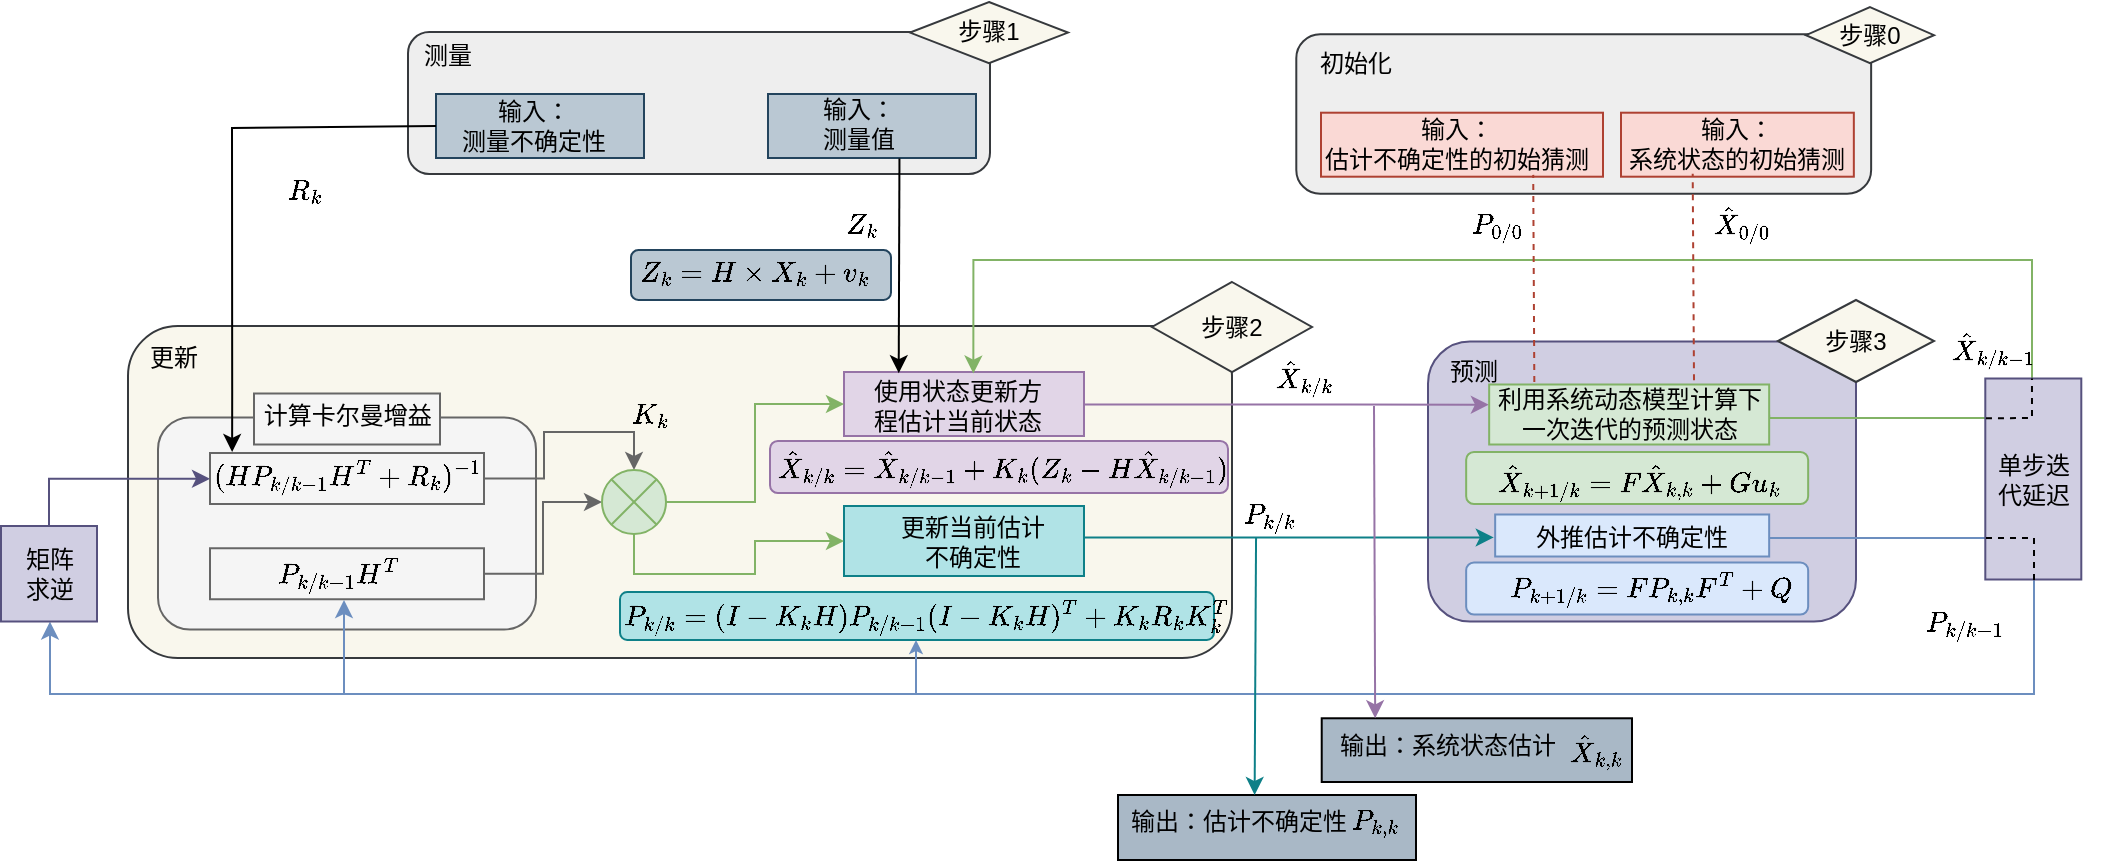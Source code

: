 <mxfile version="24.7.10">
  <diagram name="第 1 页" id="nXlBeoLmZDWUBnlcILY9">
    <mxGraphModel dx="2474" dy="1106" grid="0" gridSize="10" guides="1" tooltips="1" connect="1" arrows="1" fold="1" page="0" pageScale="1" pageWidth="827" pageHeight="1169" math="1" shadow="0">
      <root>
        <mxCell id="0" />
        <mxCell id="1" parent="0" />
        <mxCell id="0fx10O7DeUbAbGrjflrV-1" value="" style="rounded=0;whiteSpace=wrap;html=1;fillColor=#A9B8C6;" parent="1" vertex="1">
          <mxGeometry x="506.86" y="436.14" width="155.14" height="31.86" as="geometry" />
        </mxCell>
        <mxCell id="0fx10O7DeUbAbGrjflrV-2" value="&lt;span style=&quot;forced-color-adjust: none; color: rgb(0, 0, 0); font-family: Helvetica; font-size: 12px; font-style: normal; font-variant-ligatures: normal; font-variant-caps: normal; font-weight: 400; letter-spacing: normal; orphans: 2; text-align: left; text-indent: 0px; text-transform: none; widows: 2; word-spacing: 0px; -webkit-text-stroke-width: 0px; white-space: normal; text-decoration-thickness: initial; text-decoration-style: initial; text-decoration-color: initial; float: none; display: inline !important; background-color: rgb(169, 184, 198);&quot;&gt;输出：系统状态估计&lt;/span&gt;" style="text;whiteSpace=wrap;html=1;opacity=0;" parent="1" vertex="1">
          <mxGeometry x="514.08" y="436.14" width="132.42" height="28.86" as="geometry" />
        </mxCell>
        <mxCell id="0fx10O7DeUbAbGrjflrV-3" value="" style="rounded=1;whiteSpace=wrap;html=1;fillColor=#bac8d3;strokeColor=#23445d;" parent="1" vertex="1">
          <mxGeometry x="161.5" y="202" width="130" height="25" as="geometry" />
        </mxCell>
        <mxCell id="0fx10O7DeUbAbGrjflrV-4" value="" style="rounded=1;whiteSpace=wrap;html=1;fillColor=#f9f7ed;strokeColor=#36393d;" parent="1" vertex="1">
          <mxGeometry x="-90" y="240" width="552" height="166" as="geometry" />
        </mxCell>
        <mxCell id="0fx10O7DeUbAbGrjflrV-5" value="" style="rounded=0;whiteSpace=wrap;html=1;fillColor=#A9B8C6;" parent="1" vertex="1">
          <mxGeometry x="405" y="474.5" width="149" height="32.5" as="geometry" />
        </mxCell>
        <mxCell id="0fx10O7DeUbAbGrjflrV-6" value="" style="rounded=1;whiteSpace=wrap;html=1;fillColor=#d0cee2;strokeColor=#56517e;" parent="1" vertex="1">
          <mxGeometry x="560" y="247.75" width="214" height="140" as="geometry" />
        </mxCell>
        <mxCell id="0fx10O7DeUbAbGrjflrV-7" value="" style="rounded=1;whiteSpace=wrap;html=1;fillColor=#d5e8d4;strokeColor=#82b366;" parent="1" vertex="1">
          <mxGeometry x="579.08" y="303" width="171" height="26" as="geometry" />
        </mxCell>
        <mxCell id="0fx10O7DeUbAbGrjflrV-8" value="" style="rounded=1;whiteSpace=wrap;html=1;fillColor=#dae8fc;strokeColor=#6c8ebf;" parent="1" vertex="1">
          <mxGeometry x="579.08" y="358.25" width="171" height="26" as="geometry" />
        </mxCell>
        <mxCell id="0fx10O7DeUbAbGrjflrV-9" style="edgeStyle=orthogonalEdgeStyle;rounded=0;orthogonalLoop=1;jettySize=auto;html=1;strokeColor=#6C8EBF;entryX=0.5;entryY=1;entryDx=0;entryDy=0;" parent="1" source="0fx10O7DeUbAbGrjflrV-10" target="0fx10O7DeUbAbGrjflrV-83" edge="1">
          <mxGeometry relative="1" as="geometry">
            <mxPoint x="-46" y="391" as="targetPoint" />
            <Array as="points">
              <mxPoint x="863" y="346" />
              <mxPoint x="863" y="424" />
              <mxPoint x="-129" y="424" />
              <mxPoint x="-129" y="388" />
            </Array>
          </mxGeometry>
        </mxCell>
        <mxCell id="0fx10O7DeUbAbGrjflrV-10" value="" style="rounded=0;whiteSpace=wrap;html=1;fillColor=#dae8fc;strokeColor=#6c8ebf;" parent="1" vertex="1">
          <mxGeometry x="593.58" y="334.25" width="137" height="21" as="geometry" />
        </mxCell>
        <mxCell id="0fx10O7DeUbAbGrjflrV-11" value="" style="rounded=1;whiteSpace=wrap;html=1;fillColor=#eeeeee;strokeColor=#36393d;" parent="1" vertex="1">
          <mxGeometry x="494.15" y="94.14" width="287.42" height="79.78" as="geometry" />
        </mxCell>
        <mxCell id="0fx10O7DeUbAbGrjflrV-12" value="" style="rounded=0;whiteSpace=wrap;html=1;fillColor=#fad9d5;strokeColor=#ae4132;" parent="1" vertex="1">
          <mxGeometry x="506.5" y="133.35" width="141" height="32" as="geometry" />
        </mxCell>
        <mxCell id="0fx10O7DeUbAbGrjflrV-13" value="" style="rounded=0;whiteSpace=wrap;html=1;fillColor=#fad9d5;strokeColor=#ae4132;" parent="1" vertex="1">
          <mxGeometry x="656.5" y="133.35" width="116.42" height="32" as="geometry" />
        </mxCell>
        <mxCell id="0fx10O7DeUbAbGrjflrV-14" value="" style="rounded=1;whiteSpace=wrap;html=1;fillColor=#eeeeee;strokeColor=#36393d;" parent="1" vertex="1">
          <mxGeometry x="50" y="93" width="291" height="71" as="geometry" />
        </mxCell>
        <mxCell id="0fx10O7DeUbAbGrjflrV-15" value="" style="rounded=0;whiteSpace=wrap;html=1;fillColor=#bac8d3;strokeColor=#23445d;" parent="1" vertex="1">
          <mxGeometry x="64" y="124" width="104" height="32" as="geometry" />
        </mxCell>
        <mxCell id="0fx10O7DeUbAbGrjflrV-16" value="" style="rounded=0;whiteSpace=wrap;html=1;fillColor=#bac8d3;strokeColor=#23445d;" parent="1" vertex="1">
          <mxGeometry x="230" y="124" width="104" height="32" as="geometry" />
        </mxCell>
        <mxCell id="0fx10O7DeUbAbGrjflrV-17" value="" style="rounded=1;whiteSpace=wrap;html=1;fillColor=#f5f5f5;fontColor=#333333;strokeColor=#666666;" parent="1" vertex="1">
          <mxGeometry x="-75" y="285.75" width="189" height="106" as="geometry" />
        </mxCell>
        <mxCell id="0fx10O7DeUbAbGrjflrV-18" value="" style="rounded=1;whiteSpace=wrap;html=1;fillColor=#b0e3e6;strokeColor=#0e8088;" parent="1" vertex="1">
          <mxGeometry x="156" y="373" width="297" height="24" as="geometry" />
        </mxCell>
        <mxCell id="0fx10O7DeUbAbGrjflrV-19" value="" style="rounded=1;whiteSpace=wrap;html=1;fillColor=#e1d5e7;strokeColor=#9673a6;" parent="1" vertex="1">
          <mxGeometry x="231" y="297.5" width="229" height="26" as="geometry" />
        </mxCell>
        <mxCell id="0fx10O7DeUbAbGrjflrV-20" style="edgeStyle=orthogonalEdgeStyle;rounded=0;orthogonalLoop=1;jettySize=auto;html=1;exitX=1;exitY=0.5;exitDx=0;exitDy=0;strokeColor=#0E8088;entryX=-0.005;entryY=0.545;entryDx=0;entryDy=0;entryPerimeter=0;" parent="1" source="0fx10O7DeUbAbGrjflrV-21" target="0fx10O7DeUbAbGrjflrV-10" edge="1">
          <mxGeometry relative="1" as="geometry">
            <mxPoint x="588" y="345" as="targetPoint" />
            <Array as="points">
              <mxPoint x="388" y="346" />
            </Array>
          </mxGeometry>
        </mxCell>
        <mxCell id="0fx10O7DeUbAbGrjflrV-21" value="" style="rounded=0;whiteSpace=wrap;html=1;fillColor=#b0e3e6;strokeColor=#0e8088;" parent="1" vertex="1">
          <mxGeometry x="268" y="330" width="120" height="35" as="geometry" />
        </mxCell>
        <mxCell id="0fx10O7DeUbAbGrjflrV-22" style="edgeStyle=orthogonalEdgeStyle;rounded=0;orthogonalLoop=1;jettySize=auto;html=1;fillColor=#e1d5e7;strokeColor=#9673A6;entryX=-0.001;entryY=0.336;entryDx=0;entryDy=0;entryPerimeter=0;" parent="1" source="0fx10O7DeUbAbGrjflrV-23" target="0fx10O7DeUbAbGrjflrV-35" edge="1">
          <mxGeometry relative="1" as="geometry">
            <Array as="points">
              <mxPoint x="521" y="279" />
            </Array>
          </mxGeometry>
        </mxCell>
        <mxCell id="0fx10O7DeUbAbGrjflrV-23" value="" style="rounded=0;whiteSpace=wrap;html=1;fillColor=#e1d5e7;strokeColor=#9673a6;" parent="1" vertex="1">
          <mxGeometry x="268" y="263" width="120" height="32" as="geometry" />
        </mxCell>
        <mxCell id="0fx10O7DeUbAbGrjflrV-24" value="" style="rounded=0;whiteSpace=wrap;html=1;fillColor=#f5f5f5;strokeColor=#666666;fontColor=#333333;" parent="1" vertex="1">
          <mxGeometry x="-27" y="273.75" width="93" height="25.5" as="geometry" />
        </mxCell>
        <mxCell id="0fx10O7DeUbAbGrjflrV-25" value="测量" style="text;html=1;align=center;verticalAlign=middle;whiteSpace=wrap;rounded=0;" parent="1" vertex="1">
          <mxGeometry x="39.5" y="89.78" width="60" height="30" as="geometry" />
        </mxCell>
        <mxCell id="0fx10O7DeUbAbGrjflrV-26" value="输入：&lt;div&gt;测量不确定性&lt;/div&gt;" style="text;html=1;align=center;verticalAlign=middle;whiteSpace=wrap;rounded=0;" parent="1" vertex="1">
          <mxGeometry x="66" y="125" width="94" height="30" as="geometry" />
        </mxCell>
        <mxCell id="0fx10O7DeUbAbGrjflrV-27" value="输入：&lt;div&gt;测量值&lt;/div&gt;" style="text;html=1;align=center;verticalAlign=middle;whiteSpace=wrap;rounded=0;" parent="1" vertex="1">
          <mxGeometry x="230" y="124" width="91" height="30" as="geometry" />
        </mxCell>
        <mxCell id="0fx10O7DeUbAbGrjflrV-28" value="步骤1" style="rhombus;whiteSpace=wrap;html=1;fillColor=#f9f7ed;strokeColor=#36393d;" parent="1" vertex="1">
          <mxGeometry x="301" y="78" width="79" height="30.57" as="geometry" />
        </mxCell>
        <mxCell id="0fx10O7DeUbAbGrjflrV-29" value="初始化" style="text;html=1;align=center;verticalAlign=middle;whiteSpace=wrap;rounded=0;" parent="1" vertex="1">
          <mxGeometry x="494.15" y="94" width="60" height="30" as="geometry" />
        </mxCell>
        <mxCell id="0fx10O7DeUbAbGrjflrV-30" value="输入：&lt;div&gt;估计不确定性的初始猜测&lt;/div&gt;" style="text;html=1;align=center;verticalAlign=middle;whiteSpace=wrap;rounded=0;" parent="1" vertex="1">
          <mxGeometry x="506.5" y="134.35" width="135" height="30" as="geometry" />
        </mxCell>
        <mxCell id="0fx10O7DeUbAbGrjflrV-31" value="输入：&lt;div&gt;系统状态的初始猜测&lt;/div&gt;" style="text;html=1;align=center;verticalAlign=middle;whiteSpace=wrap;rounded=0;" parent="1" vertex="1">
          <mxGeometry x="656.5" y="134.35" width="114.5" height="30" as="geometry" />
        </mxCell>
        <mxCell id="0fx10O7DeUbAbGrjflrV-32" value="步骤0" style="rhombus;whiteSpace=wrap;html=1;fillColor=#f9f7ed;strokeColor=#36393d;" parent="1" vertex="1">
          <mxGeometry x="749.0" y="80.57" width="64" height="28" as="geometry" />
        </mxCell>
        <mxCell id="0fx10O7DeUbAbGrjflrV-33" value="预测" style="text;html=1;align=center;verticalAlign=middle;whiteSpace=wrap;rounded=0;" parent="1" vertex="1">
          <mxGeometry x="553" y="247.75" width="60" height="30" as="geometry" />
        </mxCell>
        <mxCell id="0fx10O7DeUbAbGrjflrV-34" style="edgeStyle=orthogonalEdgeStyle;rounded=0;orthogonalLoop=1;jettySize=auto;html=1;exitX=1;exitY=0.5;exitDx=0;exitDy=0;entryX=0.539;entryY=0.025;entryDx=0;entryDy=0;entryPerimeter=0;strokeColor=#82B366;" parent="1" source="0fx10O7DeUbAbGrjflrV-35" target="0fx10O7DeUbAbGrjflrV-23" edge="1">
          <mxGeometry relative="1" as="geometry">
            <mxPoint x="611" y="207" as="targetPoint" />
            <Array as="points">
              <mxPoint x="731" y="286" />
              <mxPoint x="862" y="286" />
              <mxPoint x="862" y="207" />
              <mxPoint x="333" y="207" />
            </Array>
          </mxGeometry>
        </mxCell>
        <mxCell id="0fx10O7DeUbAbGrjflrV-35" value="利用系统动态模型计算下一次迭代的预测状态" style="text;html=1;align=center;verticalAlign=middle;whiteSpace=wrap;rounded=0;fillColor=#d5e8d4;strokeColor=#82b366;" parent="1" vertex="1">
          <mxGeometry x="590.58" y="269.25" width="140" height="30" as="geometry" />
        </mxCell>
        <mxCell id="0fx10O7DeUbAbGrjflrV-36" value="外推估计不确定性" style="text;html=1;align=center;verticalAlign=middle;whiteSpace=wrap;rounded=0;" parent="1" vertex="1">
          <mxGeometry x="601.94" y="331.25" width="120" height="30" as="geometry" />
        </mxCell>
        <mxCell id="0fx10O7DeUbAbGrjflrV-37" value="步骤3" style="rhombus;whiteSpace=wrap;html=1;fillColor=#f9f7ed;strokeColor=#36393d;" parent="1" vertex="1">
          <mxGeometry x="735" y="227" width="78" height="41" as="geometry" />
        </mxCell>
        <mxCell id="0fx10O7DeUbAbGrjflrV-38" value="更新" style="text;html=1;align=center;verticalAlign=middle;whiteSpace=wrap;rounded=0;" parent="1" vertex="1">
          <mxGeometry x="-97" y="241.25" width="60" height="30" as="geometry" />
        </mxCell>
        <mxCell id="0fx10O7DeUbAbGrjflrV-39" value="使用状态更新方程估计当前状态" style="text;html=1;align=center;verticalAlign=middle;whiteSpace=wrap;rounded=0;" parent="1" vertex="1">
          <mxGeometry x="276.5" y="265" width="96" height="30" as="geometry" />
        </mxCell>
        <mxCell id="0fx10O7DeUbAbGrjflrV-40" value="更新当前估计不确定性" style="text;html=1;align=center;verticalAlign=middle;whiteSpace=wrap;rounded=0;" parent="1" vertex="1">
          <mxGeometry x="291.5" y="332.5" width="81" height="30" as="geometry" />
        </mxCell>
        <mxCell id="0fx10O7DeUbAbGrjflrV-41" value="步骤2" style="rhombus;whiteSpace=wrap;html=1;fillColor=#f9f7ed;strokeColor=#36393d;" parent="1" vertex="1">
          <mxGeometry x="422" y="218" width="80" height="45" as="geometry" />
        </mxCell>
        <mxCell id="0fx10O7DeUbAbGrjflrV-44" value="计算卡尔曼增益&amp;nbsp;" style="text;html=1;align=center;verticalAlign=middle;whiteSpace=wrap;rounded=0;" parent="1" vertex="1">
          <mxGeometry x="-27" y="271.25" width="97" height="28" as="geometry" />
        </mxCell>
        <mxCell id="0fx10O7DeUbAbGrjflrV-45" value="$$P_{k/k}=(I-K_{k}H)P_{k/k-1}(I-K_{k}H)^{T}+K_{k}R_{k}K_{k}^{T}$$" style="text;whiteSpace=wrap;" parent="1" vertex="1">
          <mxGeometry x="156" y="357.75" width="293" height="44" as="geometry" />
        </mxCell>
        <mxCell id="0fx10O7DeUbAbGrjflrV-47" value="$$Z_k=H\times X_{k}+v_k$$" style="text;whiteSpace=wrap;" parent="1" vertex="1">
          <mxGeometry x="164" y="188" width="120" height="36" as="geometry" />
        </mxCell>
        <mxCell id="0fx10O7DeUbAbGrjflrV-48" value="$$\hat{X}_{k/k}={{\hat{X}_{k/k-1}+K_{k}(Z_{k}-H\hat{X}_{k/k-1})}}$$" style="text;whiteSpace=wrap;" parent="1" vertex="1">
          <mxGeometry x="233" y="281.5" width="190" height="36" as="geometry" />
        </mxCell>
        <mxCell id="0fx10O7DeUbAbGrjflrV-49" value="$${{P_{k+1/k}=FP_{k,k}F^{T}+Q}}$$" style="text;whiteSpace=wrap;" parent="1" vertex="1">
          <mxGeometry x="599.08" y="344" width="140" height="36" as="geometry" />
        </mxCell>
        <mxCell id="0fx10O7DeUbAbGrjflrV-50" value="$$\hat{X}_{k+1/k}=F\hat{X}_{k,k}+Gu_{k}$$" style="text;whiteSpace=wrap;" parent="1" vertex="1">
          <mxGeometry x="593.3" y="289" width="137.28" height="36" as="geometry" />
        </mxCell>
        <mxCell id="0fx10O7DeUbAbGrjflrV-51" value="$$P_{0/0}$$" style="text;whiteSpace=wrap;" parent="1" vertex="1">
          <mxGeometry x="580" y="164" width="54.84" height="35.86" as="geometry" />
        </mxCell>
        <mxCell id="0fx10O7DeUbAbGrjflrV-52" value="$$\hat{X}_{0/0}$$" style="text;html=1;align=center;verticalAlign=middle;resizable=0;points=[];autosize=1;strokeColor=none;fillColor=none;" parent="1" vertex="1">
          <mxGeometry x="660.5" y="176" width="112" height="26" as="geometry" />
        </mxCell>
        <mxCell id="0fx10O7DeUbAbGrjflrV-53" value="&lt;span style=&quot;color: rgb(0, 0, 0); font-family: Helvetica; font-size: 12px; font-style: normal; font-variant-ligatures: normal; font-variant-caps: normal; font-weight: 400; letter-spacing: normal; orphans: 2; text-align: left; text-indent: 0px; text-transform: none; widows: 2; word-spacing: 0px; -webkit-text-stroke-width: 0px; white-space: normal; background-color: rgb(251, 251, 251); text-decoration-thickness: initial; text-decoration-style: initial; text-decoration-color: initial; display: inline !important; float: none;&quot;&gt;$$Z_k$$&lt;/span&gt;" style="text;whiteSpace=wrap;html=1;" parent="1" vertex="1">
          <mxGeometry x="266.5" y="164" width="25" height="36" as="geometry" />
        </mxCell>
        <mxCell id="0fx10O7DeUbAbGrjflrV-54" value="&lt;span style=&quot;color: rgb(0, 0, 0); font-family: Helvetica; font-size: 12px; font-style: normal; font-variant-ligatures: normal; font-variant-caps: normal; font-weight: 400; letter-spacing: normal; orphans: 2; text-align: left; text-indent: 0px; text-transform: none; widows: 2; word-spacing: 0px; -webkit-text-stroke-width: 0px; white-space: normal; background-color: rgb(251, 251, 251); text-decoration-thickness: initial; text-decoration-style: initial; text-decoration-color: initial; display: inline !important; float: none;&quot;&gt;$$R_k$$&lt;/span&gt;" style="text;whiteSpace=wrap;html=1;" parent="1" vertex="1">
          <mxGeometry x="-12" y="147" width="25" height="36" as="geometry" />
        </mxCell>
        <mxCell id="0fx10O7DeUbAbGrjflrV-56" value="&lt;span style=&quot;color: rgb(0, 0, 0); font-family: Helvetica; font-size: 12px; font-style: normal; font-variant-ligatures: normal; font-variant-caps: normal; font-weight: 400; letter-spacing: normal; orphans: 2; text-align: left; text-indent: 0px; text-transform: none; widows: 2; word-spacing: 0px; -webkit-text-stroke-width: 0px; white-space: normal; background-color: rgb(251, 251, 251); text-decoration-thickness: initial; text-decoration-style: initial; text-decoration-color: initial; display: inline !important; float: none;&quot;&gt;$$P_{k/k}$$&lt;/span&gt;" style="text;html=1;align=center;verticalAlign=middle;resizable=0;points=[];autosize=1;strokeColor=none;fillColor=none;" parent="1" vertex="1">
          <mxGeometry x="439" y="321.5" width="83" height="26" as="geometry" />
        </mxCell>
        <mxCell id="0fx10O7DeUbAbGrjflrV-57" value="&lt;span style=&quot;color: rgb(0, 0, 0); font-family: Helvetica; font-size: 12px; font-style: normal; font-variant-ligatures: normal; font-variant-caps: normal; font-weight: 400; letter-spacing: normal; orphans: 2; text-align: left; text-indent: 0px; text-transform: none; widows: 2; word-spacing: 0px; -webkit-text-stroke-width: 0px; white-space: normal; background-color: rgb(251, 251, 251); text-decoration-thickness: initial; text-decoration-style: initial; text-decoration-color: initial; display: inline !important; float: none;&quot;&gt;$$\hat{X}_{k/k}$$&lt;/span&gt;" style="text;html=1;align=center;verticalAlign=middle;resizable=0;points=[];autosize=1;strokeColor=none;fillColor=none;" parent="1" vertex="1">
          <mxGeometry x="442" y="253" width="111" height="26" as="geometry" />
        </mxCell>
        <mxCell id="0fx10O7DeUbAbGrjflrV-58" value="&lt;span style=&quot;color: rgb(0, 0, 0); font-family: Helvetica; font-size: 12px; font-style: normal; font-variant-ligatures: normal; font-variant-caps: normal; font-weight: 400; letter-spacing: normal; orphans: 2; text-align: left; text-indent: 0px; text-transform: none; widows: 2; word-spacing: 0px; -webkit-text-stroke-width: 0px; white-space: normal; background-color: rgb(251, 251, 251); text-decoration-thickness: initial; text-decoration-style: initial; text-decoration-color: initial; display: inline !important; float: none;&quot;&gt;$$P_{k/k-1}$$&lt;/span&gt;" style="text;html=1;align=center;verticalAlign=middle;resizable=0;points=[];autosize=1;strokeColor=none;fillColor=none;" parent="1" vertex="1">
          <mxGeometry x="781.57" y="375.75" width="93" height="26" as="geometry" />
        </mxCell>
        <mxCell id="0fx10O7DeUbAbGrjflrV-59" value="&lt;span style=&quot;color: rgb(0, 0, 0); font-family: Helvetica; font-size: 12px; font-style: normal; font-variant-ligatures: normal; font-variant-caps: normal; font-weight: 400; letter-spacing: normal; orphans: 2; text-align: left; text-indent: 0px; text-transform: none; widows: 2; word-spacing: 0px; -webkit-text-stroke-width: 0px; white-space: normal; background-color: rgb(251, 251, 251); text-decoration-thickness: initial; text-decoration-style: initial; text-decoration-color: initial; display: inline !important; float: none;&quot;&gt;$$P_{k,k}$$&lt;/span&gt;" style="text;html=1;align=center;verticalAlign=middle;resizable=0;points=[];autosize=1;strokeColor=none;fillColor=none;" parent="1" vertex="1">
          <mxGeometry x="491" y="474.5" width="83" height="26" as="geometry" />
        </mxCell>
        <mxCell id="0fx10O7DeUbAbGrjflrV-60" value="&lt;div&gt;&lt;br&gt;&lt;/div&gt;" style="text;html=1;align=center;verticalAlign=middle;resizable=0;points=[];autosize=1;strokeColor=none;fillColor=none;" parent="1" vertex="1">
          <mxGeometry x="625" y="445.14" width="18" height="26" as="geometry" />
        </mxCell>
        <mxCell id="0fx10O7DeUbAbGrjflrV-61" value="&lt;span style=&quot;color: rgb(0, 0, 0); font-family: Helvetica; font-size: 12px; font-style: normal; font-variant-ligatures: normal; font-variant-caps: normal; font-weight: 400; letter-spacing: normal; orphans: 2; text-align: left; text-indent: 0px; text-transform: none; widows: 2; word-spacing: 0px; -webkit-text-stroke-width: 0px; white-space: normal; background-color: rgb(251, 251, 251); text-decoration-thickness: initial; text-decoration-style: initial; text-decoration-color: initial; display: inline !important; float: none;&quot;&gt;$$\hat{X}_{k,k}$$&lt;/span&gt;" style="text;whiteSpace=wrap;html=1;" parent="1" vertex="1">
          <mxGeometry x="628.86" y="424" width="29" height="37.14" as="geometry" />
        </mxCell>
        <mxCell id="0fx10O7DeUbAbGrjflrV-62" value="输出：估计不确定性" style="text;html=1;align=center;verticalAlign=middle;resizable=0;points=[];autosize=1;strokeColor=none;fillColor=none;" parent="1" vertex="1">
          <mxGeometry x="402" y="474.5" width="126" height="26" as="geometry" />
        </mxCell>
        <mxCell id="0fx10O7DeUbAbGrjflrV-63" value="单步迭代延迟" style="rounded=0;whiteSpace=wrap;html=1;fillColor=#d0cee2;strokeColor=#56517e;" parent="1" vertex="1">
          <mxGeometry x="838.65" y="266.25" width="48" height="100.5" as="geometry" />
        </mxCell>
        <mxCell id="0fx10O7DeUbAbGrjflrV-64" value="&lt;span style=&quot;color: rgb(0, 0, 0); font-family: Helvetica; font-size: 12px; font-style: normal; font-variant-ligatures: normal; font-variant-caps: normal; font-weight: 400; letter-spacing: normal; orphans: 2; text-align: left; text-indent: 0px; text-transform: none; widows: 2; word-spacing: 0px; -webkit-text-stroke-width: 0px; white-space: normal; background-color: rgb(251, 251, 251); text-decoration-thickness: initial; text-decoration-style: initial; text-decoration-color: initial; display: inline !important; float: none;&quot;&gt;$$\hat{X}_{k/k-1}$$&lt;/span&gt;" style="text;html=1;align=center;verticalAlign=middle;resizable=0;points=[];autosize=1;strokeColor=none;fillColor=none;" parent="1" vertex="1">
          <mxGeometry x="781.57" y="239" width="121" height="26" as="geometry" />
        </mxCell>
        <mxCell id="0fx10O7DeUbAbGrjflrV-65" value="" style="endArrow=classic;html=1;rounded=0;entryX=0.082;entryY=0.393;entryDx=0;entryDy=0;entryPerimeter=0;exitX=0;exitY=0.5;exitDx=0;exitDy=0;" parent="1" source="0fx10O7DeUbAbGrjflrV-15" target="0fx10O7DeUbAbGrjflrV-82" edge="1">
          <mxGeometry width="50" height="50" relative="1" as="geometry">
            <mxPoint x="63" y="141" as="sourcePoint" />
            <mxPoint x="-67.9" y="272.12" as="targetPoint" />
            <Array as="points">
              <mxPoint x="-38" y="141" />
              <mxPoint x="-37.9" y="271.81" />
            </Array>
          </mxGeometry>
        </mxCell>
        <mxCell id="0fx10O7DeUbAbGrjflrV-66" value="" style="endArrow=classic;html=1;rounded=0;entryX=0.228;entryY=0.018;entryDx=0;entryDy=0;entryPerimeter=0;exitX=0.632;exitY=1.008;exitDx=0;exitDy=0;exitPerimeter=0;" parent="1" source="0fx10O7DeUbAbGrjflrV-16" target="0fx10O7DeUbAbGrjflrV-23" edge="1">
          <mxGeometry width="50" height="50" relative="1" as="geometry">
            <mxPoint x="296" y="157" as="sourcePoint" />
            <mxPoint x="267.72" y="278.12" as="targetPoint" />
          </mxGeometry>
        </mxCell>
        <mxCell id="0fx10O7DeUbAbGrjflrV-67" value="" style="endArrow=classic;html=1;rounded=0;exitX=0.422;exitY=0.942;exitDx=0;exitDy=0;exitPerimeter=0;strokeColor=#0E8088;entryX=0.549;entryY=-0.006;entryDx=0;entryDy=0;entryPerimeter=0;" parent="1" source="0fx10O7DeUbAbGrjflrV-56" edge="1">
          <mxGeometry width="50" height="50" relative="1" as="geometry">
            <mxPoint x="473.001" y="346.698" as="sourcePoint" />
            <mxPoint x="473.314" y="474.504" as="targetPoint" />
          </mxGeometry>
        </mxCell>
        <mxCell id="0fx10O7DeUbAbGrjflrV-68" value="" style="endArrow=classic;html=1;rounded=0;strokeColor=#9673A6;entryX=0.17;entryY=-0.02;entryDx=0;entryDy=0;entryPerimeter=0;" parent="1" edge="1">
          <mxGeometry width="50" height="50" relative="1" as="geometry">
            <mxPoint x="533" y="280" as="sourcePoint" />
            <mxPoint x="533.591" y="436.14" as="targetPoint" />
          </mxGeometry>
        </mxCell>
        <mxCell id="0fx10O7DeUbAbGrjflrV-70" value="" style="endArrow=none;dashed=1;html=1;rounded=0;entryX=0.001;entryY=0.793;entryDx=0;entryDy=0;entryPerimeter=0;" parent="1" target="0fx10O7DeUbAbGrjflrV-63" edge="1">
          <mxGeometry width="50" height="50" relative="1" as="geometry">
            <mxPoint x="863" y="367" as="sourcePoint" />
            <mxPoint x="838.65" y="345.0" as="targetPoint" />
            <Array as="points">
              <mxPoint x="863" y="346" />
            </Array>
          </mxGeometry>
        </mxCell>
        <mxCell id="0fx10O7DeUbAbGrjflrV-71" value="" style="endArrow=none;dashed=1;html=1;rounded=0;exitX=0.007;exitY=0.198;exitDx=0;exitDy=0;exitPerimeter=0;entryX=0.486;entryY=0;entryDx=0;entryDy=0;entryPerimeter=0;" parent="1" source="0fx10O7DeUbAbGrjflrV-63" target="0fx10O7DeUbAbGrjflrV-63" edge="1">
          <mxGeometry width="50" height="50" relative="1" as="geometry">
            <mxPoint x="838.648" y="285.345" as="sourcePoint" />
            <mxPoint x="861.4" y="266.25" as="targetPoint" />
            <Array as="points">
              <mxPoint x="862" y="286" />
            </Array>
          </mxGeometry>
        </mxCell>
        <mxCell id="0fx10O7DeUbAbGrjflrV-72" value="" style="endArrow=none;dashed=1;html=1;rounded=0;exitX=0.17;exitY=-0.015;exitDx=0;exitDy=0;exitPerimeter=0;entryX=0.786;entryY=1.003;entryDx=0;entryDy=0;entryPerimeter=0;strokeColor=#AE4132;" parent="1" target="0fx10O7DeUbAbGrjflrV-30" edge="1">
          <mxGeometry width="50" height="50" relative="1" as="geometry">
            <mxPoint x="613.16" y="268.0" as="sourcePoint" />
            <mxPoint x="613" y="191" as="targetPoint" />
          </mxGeometry>
        </mxCell>
        <mxCell id="0fx10O7DeUbAbGrjflrV-73" value="" style="endArrow=none;dashed=1;html=1;rounded=0;entryX=0.308;entryY=0.953;entryDx=0;entryDy=0;entryPerimeter=0;strokeColor=#AE4132;" parent="1" target="0fx10O7DeUbAbGrjflrV-13" edge="1">
          <mxGeometry width="50" height="50" relative="1" as="geometry">
            <mxPoint x="693" y="267.13" as="sourcePoint" />
            <mxPoint x="692" y="167" as="targetPoint" />
          </mxGeometry>
        </mxCell>
        <mxCell id="0fx10O7DeUbAbGrjflrV-77" value="&lt;span style=&quot;color: rgb(0, 0, 0); font-family: Helvetica; font-size: 12px; font-style: normal; font-variant-ligatures: normal; font-variant-caps: normal; font-weight: 400; letter-spacing: normal; orphans: 2; text-align: center; text-indent: 0px; text-transform: none; widows: 2; word-spacing: 0px; -webkit-text-stroke-width: 0px; white-space: normal; background-color: rgb(255, 255, 255); text-decoration-thickness: initial; text-decoration-style: initial; text-decoration-color: initial; display: inline !important; float: none;&quot;&gt;$$K_k$$&lt;/span&gt;" style="text;whiteSpace=wrap;html=1;" parent="1" vertex="1">
          <mxGeometry x="160" y="259" width="27.5" height="36" as="geometry" />
        </mxCell>
        <mxCell id="0fx10O7DeUbAbGrjflrV-91" style="edgeStyle=orthogonalEdgeStyle;rounded=0;orthogonalLoop=1;jettySize=auto;html=1;entryX=0.5;entryY=0;entryDx=0;entryDy=0;strokeColor=#666666;" parent="1" source="0fx10O7DeUbAbGrjflrV-80" target="0fx10O7DeUbAbGrjflrV-90" edge="1">
          <mxGeometry relative="1" as="geometry">
            <Array as="points">
              <mxPoint x="118" y="316" />
              <mxPoint x="118" y="293" />
              <mxPoint x="163" y="293" />
            </Array>
          </mxGeometry>
        </mxCell>
        <mxCell id="0fx10O7DeUbAbGrjflrV-80" value="" style="rounded=0;whiteSpace=wrap;html=1;fillColor=#f5f5f5;strokeColor=#666666;fontColor=#333333;" parent="1" vertex="1">
          <mxGeometry x="-49" y="303.5" width="137" height="25.5" as="geometry" />
        </mxCell>
        <mxCell id="0fx10O7DeUbAbGrjflrV-82" value="$$(HP_{k/k-1}{H}^{T}+R_{k})^{-1}$$" style="text;whiteSpace=wrap;" parent="1" vertex="1">
          <mxGeometry x="-49" y="288.25" width="135" height="37.5" as="geometry" />
        </mxCell>
        <mxCell id="0fx10O7DeUbAbGrjflrV-85" style="edgeStyle=orthogonalEdgeStyle;rounded=0;orthogonalLoop=1;jettySize=auto;html=1;exitX=0.5;exitY=0;exitDx=0;exitDy=0;entryX=0;entryY=0.75;entryDx=0;entryDy=0;strokeColor=#56517E;" parent="1" source="0fx10O7DeUbAbGrjflrV-83" target="0fx10O7DeUbAbGrjflrV-82" edge="1">
          <mxGeometry relative="1" as="geometry">
            <Array as="points">
              <mxPoint x="-130" y="316" />
            </Array>
          </mxGeometry>
        </mxCell>
        <mxCell id="0fx10O7DeUbAbGrjflrV-83" value="矩阵&lt;div&gt;求逆&lt;/div&gt;" style="rounded=0;whiteSpace=wrap;html=1;fillColor=#d0cee2;strokeColor=#56517e;" parent="1" vertex="1">
          <mxGeometry x="-153.5" y="340" width="48" height="47.75" as="geometry" />
        </mxCell>
        <mxCell id="0fx10O7DeUbAbGrjflrV-92" style="edgeStyle=orthogonalEdgeStyle;rounded=0;orthogonalLoop=1;jettySize=auto;html=1;exitX=1;exitY=0.5;exitDx=0;exitDy=0;entryX=0;entryY=0.5;entryDx=0;entryDy=0;strokeColor=#666666;" parent="1" source="0fx10O7DeUbAbGrjflrV-86" target="0fx10O7DeUbAbGrjflrV-90" edge="1">
          <mxGeometry relative="1" as="geometry" />
        </mxCell>
        <mxCell id="0fx10O7DeUbAbGrjflrV-86" value="" style="rounded=0;whiteSpace=wrap;html=1;fillColor=#f5f5f5;strokeColor=#666666;fontColor=#333333;" parent="1" vertex="1">
          <mxGeometry x="-49" y="351.13" width="137" height="25.5" as="geometry" />
        </mxCell>
        <mxCell id="0fx10O7DeUbAbGrjflrV-87" value="$$P_{k/k-1}H^{T}$$" style="text;whiteSpace=wrap;" parent="1" vertex="1">
          <mxGeometry x="-17.5" y="337" width="70.5" height="36" as="geometry" />
        </mxCell>
        <mxCell id="0fx10O7DeUbAbGrjflrV-88" value="" style="endArrow=classic;html=1;rounded=0;strokeColor=#6C8EBF;" parent="1" edge="1">
          <mxGeometry width="50" height="50" relative="1" as="geometry">
            <mxPoint x="18" y="424" as="sourcePoint" />
            <mxPoint x="18" y="377" as="targetPoint" />
          </mxGeometry>
        </mxCell>
        <mxCell id="0fx10O7DeUbAbGrjflrV-94" style="edgeStyle=orthogonalEdgeStyle;rounded=0;orthogonalLoop=1;jettySize=auto;html=1;entryX=0;entryY=0.5;entryDx=0;entryDy=0;strokeColor=#82B366;" parent="1" source="0fx10O7DeUbAbGrjflrV-90" target="0fx10O7DeUbAbGrjflrV-23" edge="1">
          <mxGeometry relative="1" as="geometry" />
        </mxCell>
        <mxCell id="0fx10O7DeUbAbGrjflrV-95" style="edgeStyle=orthogonalEdgeStyle;rounded=0;orthogonalLoop=1;jettySize=auto;html=1;exitX=0.5;exitY=1;exitDx=0;exitDy=0;entryX=0;entryY=0.5;entryDx=0;entryDy=0;strokeColor=#82B366;" parent="1" source="0fx10O7DeUbAbGrjflrV-90" target="0fx10O7DeUbAbGrjflrV-21" edge="1">
          <mxGeometry relative="1" as="geometry" />
        </mxCell>
        <mxCell id="0fx10O7DeUbAbGrjflrV-90" value="" style="shape=sumEllipse;perimeter=ellipsePerimeter;whiteSpace=wrap;html=1;backgroundOutline=1;fillColor=#d5e8d4;strokeColor=#82B366;" parent="1" vertex="1">
          <mxGeometry x="147" y="312" width="32" height="32" as="geometry" />
        </mxCell>
        <mxCell id="0fx10O7DeUbAbGrjflrV-97" value="" style="endArrow=classic;html=1;rounded=0;strokeColor=#6C8EBF;jumpSize=6;startSize=6;endSize=4;" parent="1" edge="1">
          <mxGeometry width="50" height="50" relative="1" as="geometry">
            <mxPoint x="304" y="424" as="sourcePoint" />
            <mxPoint x="304" y="397" as="targetPoint" />
          </mxGeometry>
        </mxCell>
      </root>
    </mxGraphModel>
  </diagram>
</mxfile>

